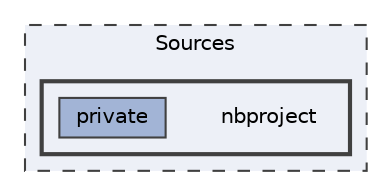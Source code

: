 digraph "Sources/nbproject"
{
 // LATEX_PDF_SIZE
  bgcolor="transparent";
  edge [fontname=Helvetica,fontsize=10,labelfontname=Helvetica,labelfontsize=10];
  node [fontname=Helvetica,fontsize=10,shape=box,height=0.2,width=0.4];
  compound=true
  subgraph clusterdir_937900b87e0c7a5fa01190c395fb83f7 {
    graph [ bgcolor="#edf0f7", pencolor="grey25", label="Sources", fontname=Helvetica,fontsize=10 style="filled,dashed", URL="dir_937900b87e0c7a5fa01190c395fb83f7.html",tooltip=""]
  subgraph clusterdir_2ebcf7401883adeee615686d7431a9de {
    graph [ bgcolor="#edf0f7", pencolor="grey25", label="", fontname=Helvetica,fontsize=10 style="filled,bold", URL="dir_2ebcf7401883adeee615686d7431a9de.html",tooltip=""]
    dir_2ebcf7401883adeee615686d7431a9de [shape=plaintext, label="nbproject"];
  dir_529865ffa36bea222e3b92fb76e1dbf5 [label="private", fillcolor="#a2b4d6", color="grey25", style="filled", URL="dir_529865ffa36bea222e3b92fb76e1dbf5.html",tooltip=""];
  }
  }
}
